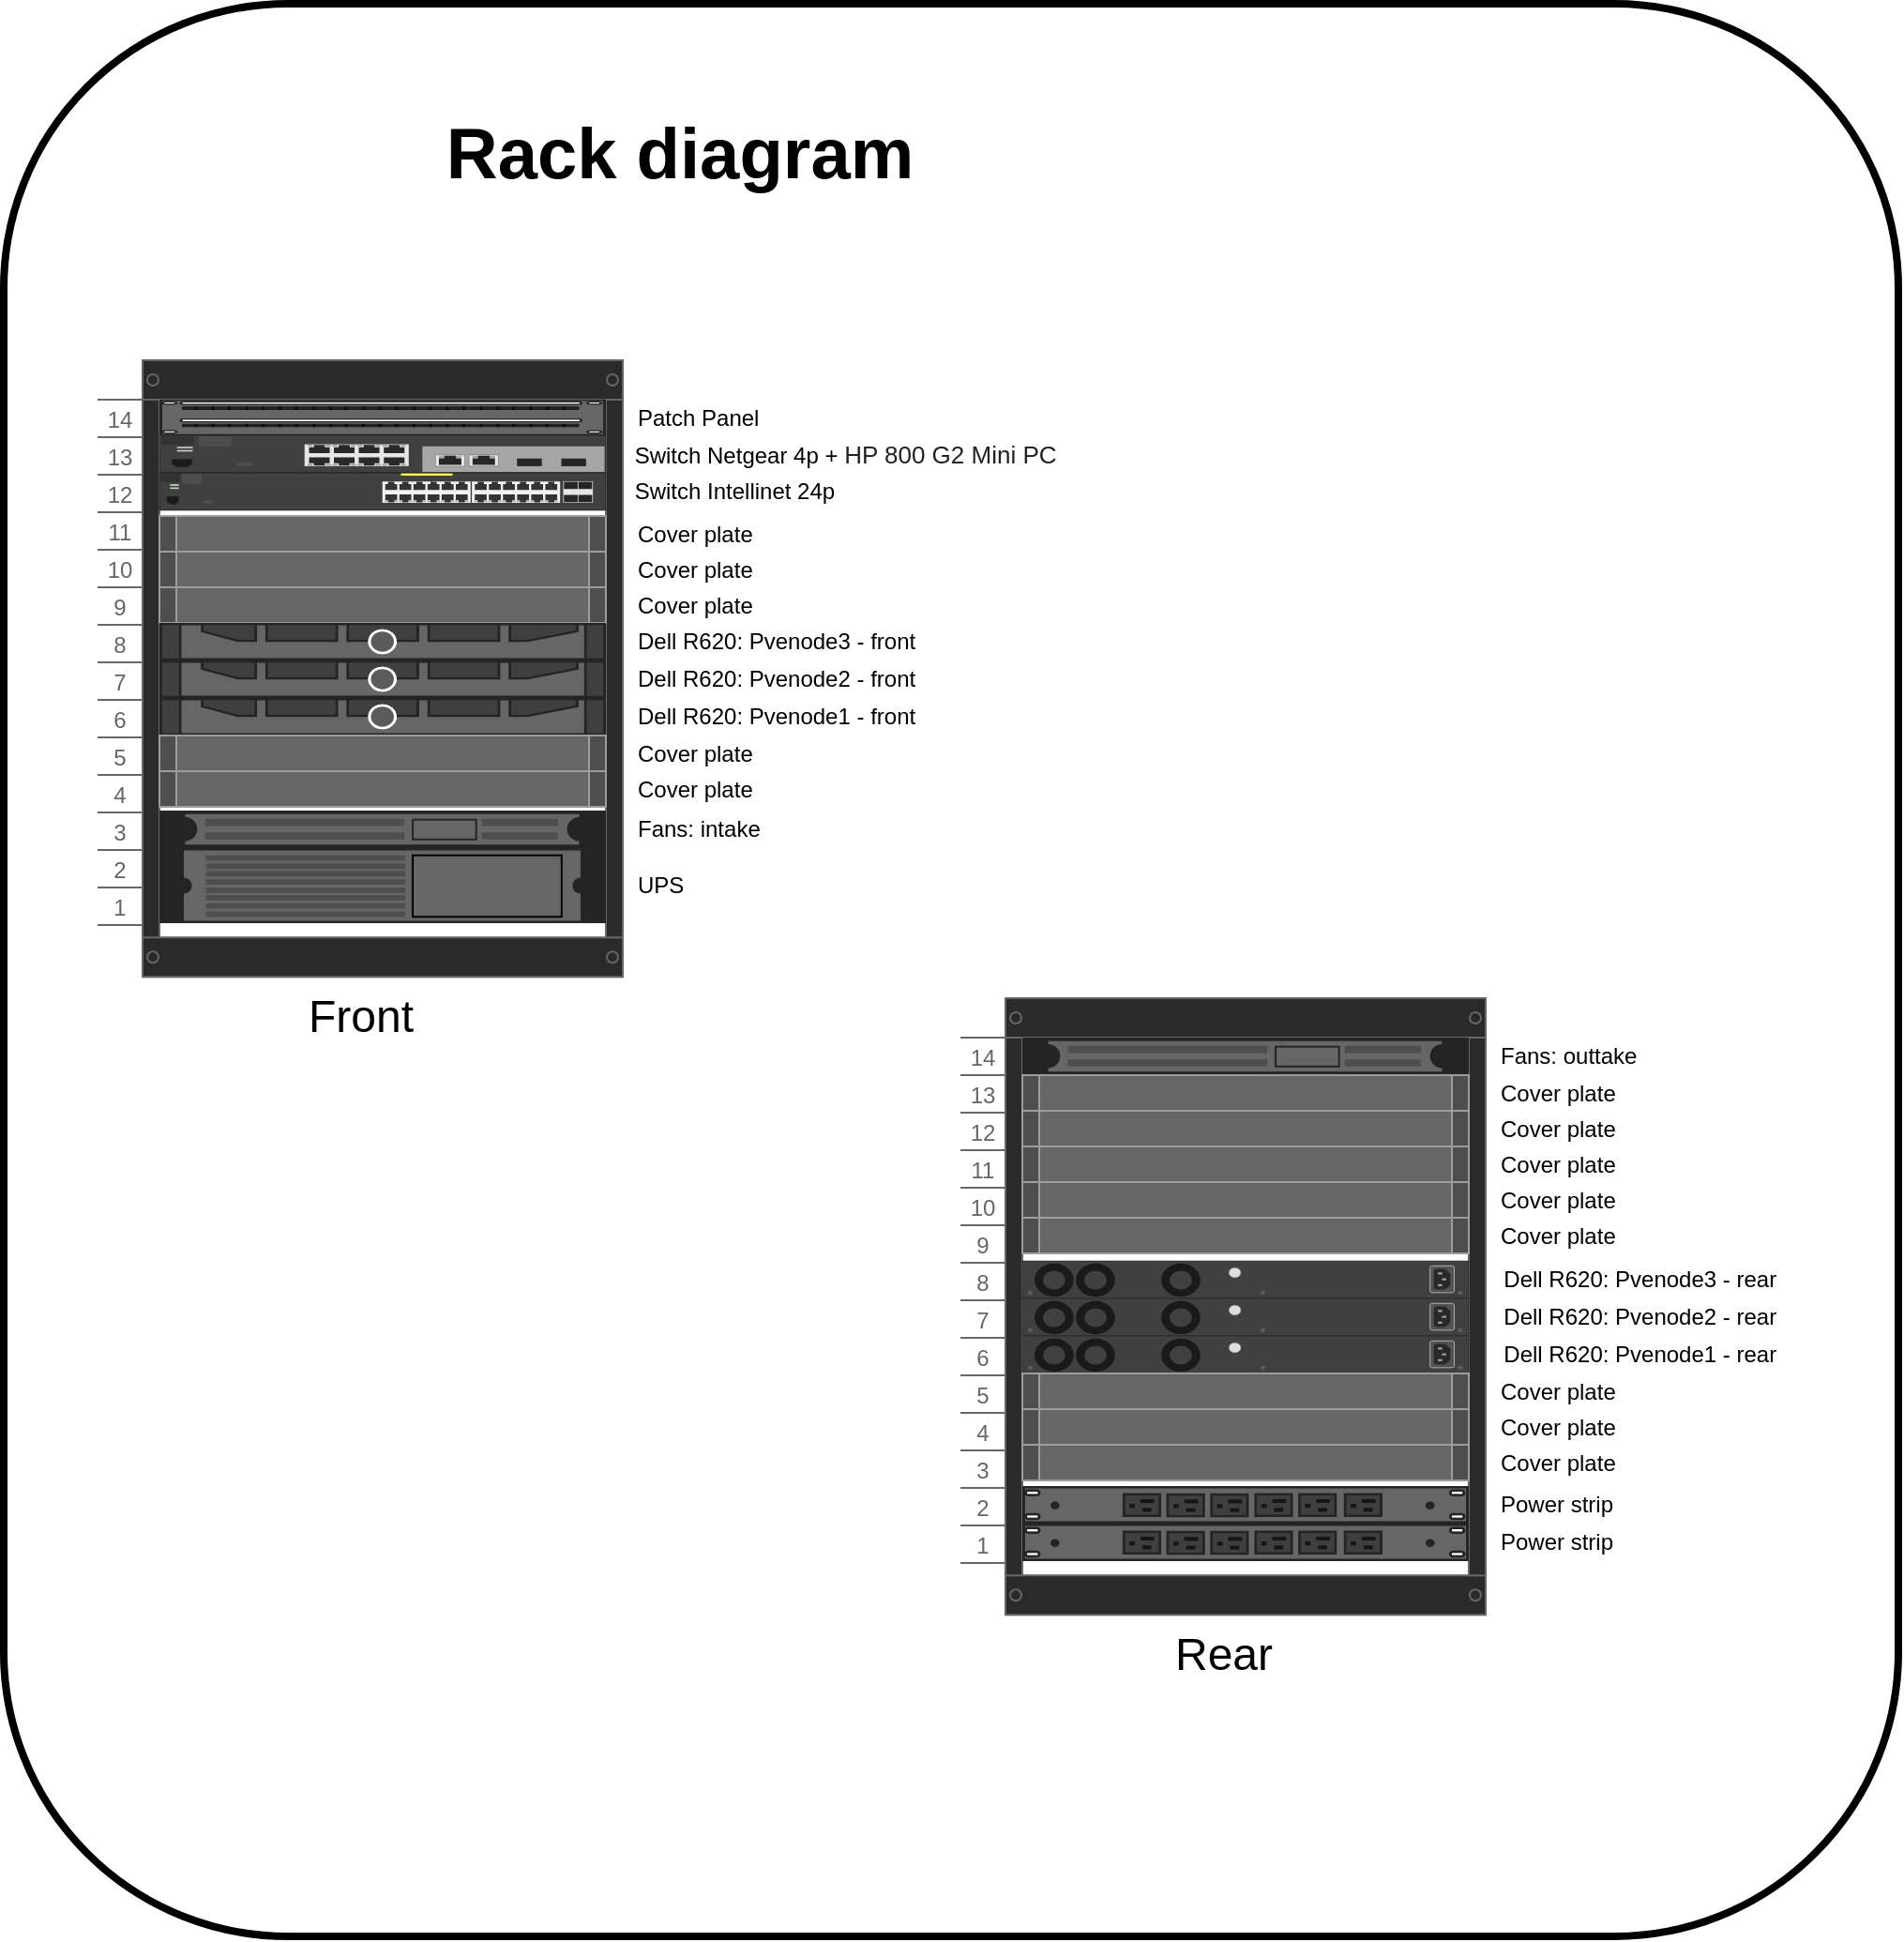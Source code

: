 <mxfile>
    <diagram id="ahZWNk10tz0PuRP8X0LK" name="Pagina-1">
        <mxGraphModel dx="674" dy="548" grid="1" gridSize="10" guides="1" tooltips="1" connect="1" arrows="1" fold="1" page="1" pageScale="1" pageWidth="1169" pageHeight="827" math="0" shadow="0">
            <root>
                <mxCell id="0"/>
                <mxCell id="1" parent="0"/>
                <mxCell id="61" value="" style="rounded=1;whiteSpace=wrap;html=1;fontSize=24;fillColor=#FFFFFF;strokeWidth=4;strokeColor=#000000;fontColor=#000000;" vertex="1" parent="1">
                    <mxGeometry x="150" y="80" width="1010" height="1030" as="geometry"/>
                </mxCell>
                <mxCell id="2" value="Front" style="strokeColor=#666666;html=1;verticalLabelPosition=bottom;labelBackgroundColor=none;verticalAlign=top;outlineConnect=0;shadow=0;dashed=0;shape=mxgraph.rackGeneral.container;fillColor2=#2A2A2A;container=1;collapsible=0;childLayout=rack;allowGaps=1;marginLeft=33;marginRight=9;marginTop=21;marginBottom=22;textColor=#666666;numDisp=ascend;fontSize=24;fontColor=#000000;gradientColor=none;" parent="1" vertex="1">
                    <mxGeometry x="200" y="270" width="280" height="328.6" as="geometry"/>
                </mxCell>
                <mxCell id="8" value="Patch Panel" style="strokeColor=#9C9C9C;html=1;labelPosition=right;align=left;spacingLeft=15;shadow=0;dashed=0;outlineConnect=0;shape=mxgraph.rack.general.cat5e_enhanced_patch_panel_48_ports;fontColor=#000000;fillColor=#666666;" parent="2" vertex="1">
                    <mxGeometry x="33" y="21" width="238" height="19" as="geometry"/>
                </mxCell>
                <mxCell id="17" value="&amp;nbsp; &amp;nbsp; Switch Netgear 4p +&amp;nbsp;&lt;span style=&quot;color: rgb(34 , 34 , 34) ; font-family: &amp;#34;arial&amp;#34; , &amp;#34;helvetica&amp;#34; , sans-serif ; font-size: small ; background-color: rgb(255 , 255 , 255)&quot;&gt;HP 800 G2 Mini PC&lt;/span&gt;" style="html=1;verticalLabelPosition=middle;verticalAlign=middle;outlineConnect=0;shadow=0;dashed=0;shape=mxgraph.rack.hpe_aruba.switches.j9777a_2530_8g_front;gradientColor=none;labelPosition=right;align=left;fontColor=#000000;fillColor=#666666;strokeColor=#9C9C9C;" parent="2" vertex="1">
                    <mxGeometry x="33" y="40" width="238" height="20" as="geometry"/>
                </mxCell>
                <mxCell id="54" value="Cover plate" style="strokeColor=#9C9C9C;html=1;labelPosition=right;align=left;spacingLeft=15;shadow=0;dashed=0;outlineConnect=0;shape=mxgraph.rackGeneral.plate;fillColor=#666666;labelBackgroundColor=none;fontColor=#000000;" parent="2" vertex="1">
                    <mxGeometry x="33" y="83" width="238" height="19" as="geometry"/>
                </mxCell>
                <mxCell id="55" value="Cover plate" style="strokeColor=#9C9C9C;html=1;labelPosition=right;align=left;spacingLeft=15;shadow=0;dashed=0;outlineConnect=0;shape=mxgraph.rackGeneral.plate;fillColor=#666666;labelBackgroundColor=none;fontColor=#000000;" parent="2" vertex="1">
                    <mxGeometry x="33" y="102" width="238" height="19" as="geometry"/>
                </mxCell>
                <mxCell id="56" value="Cover plate" style="strokeColor=#9C9C9C;html=1;labelPosition=right;align=left;spacingLeft=15;shadow=0;dashed=0;outlineConnect=0;shape=mxgraph.rackGeneral.plate;fillColor=#666666;labelBackgroundColor=none;fontColor=#000000;" parent="2" vertex="1">
                    <mxGeometry x="33" y="121" width="238" height="19" as="geometry"/>
                </mxCell>
                <mxCell id="7" value="&lt;span style=&quot;font-family: helvetica; font-size: 12px; font-style: normal; font-weight: 400; letter-spacing: normal; text-align: left; text-indent: 0px; text-transform: none; word-spacing: 0px; display: inline; float: none;&quot;&gt;Dell R620: Pvenode3 - front&lt;/span&gt;" style="strokeColor=#9C9C9C;html=1;labelPosition=right;align=left;spacingLeft=15;shadow=0;dashed=0;outlineConnect=0;shape=mxgraph.rack.dell.dell_poweredge_1u;fontColor=#000000;fillColor=#666666;" parent="2" vertex="1">
                    <mxGeometry x="33" y="140" width="238" height="20" as="geometry"/>
                </mxCell>
                <mxCell id="9" value="&amp;nbsp; &amp;nbsp; Switch Intellinet 24p" style="html=1;verticalLabelPosition=middle;verticalAlign=middle;outlineConnect=0;shadow=0;dashed=0;shape=mxgraph.rack.hpe_aruba.switches.j9773a_2530_24g_poeplus_switch;labelPosition=right;align=left;spacingLeft=0;fontColor=#000000;fillColor=#666666;strokeColor=#9C9C9C;" parent="2" vertex="1">
                    <mxGeometry x="33" y="60" width="238" height="20" as="geometry"/>
                </mxCell>
                <mxCell id="6" value="&lt;span style=&quot;font-family: helvetica; font-size: 12px; font-style: normal; font-weight: 400; letter-spacing: normal; text-align: left; text-indent: 0px; text-transform: none; word-spacing: 0px; display: inline; float: none;&quot;&gt;Dell R620: Pvenode2 - front&lt;/span&gt;" style="strokeColor=#9C9C9C;html=1;labelPosition=right;align=left;spacingLeft=15;shadow=0;dashed=0;outlineConnect=0;shape=mxgraph.rack.dell.dell_poweredge_1u;fontColor=#000000;fillColor=#666666;" parent="2" vertex="1">
                    <mxGeometry x="33" y="160" width="238" height="20" as="geometry"/>
                </mxCell>
                <mxCell id="5" value="Dell R620: Pvenode1 - front" style="strokeColor=#9C9C9C;html=1;labelPosition=right;align=left;spacingLeft=15;shadow=0;dashed=0;outlineConnect=0;shape=mxgraph.rack.dell.dell_poweredge_1u;fontColor=#000000;fillColor=#666666;" parent="2" vertex="1">
                    <mxGeometry x="33" y="180" width="238" height="20" as="geometry"/>
                </mxCell>
                <mxCell id="51" value="Cover plate" style="strokeColor=#9C9C9C;html=1;labelPosition=right;align=left;spacingLeft=15;shadow=0;dashed=0;outlineConnect=0;shape=mxgraph.rackGeneral.plate;fillColor=#666666;labelBackgroundColor=none;fontColor=#000000;" parent="2" vertex="1">
                    <mxGeometry x="33" y="200" width="238" height="19" as="geometry"/>
                </mxCell>
                <mxCell id="52" value="Cover plate" style="strokeColor=#9C9C9C;html=1;labelPosition=right;align=left;spacingLeft=15;shadow=0;dashed=0;outlineConnect=0;shape=mxgraph.rackGeneral.plate;fillColor=#666666;labelBackgroundColor=none;fontColor=#000000;" parent="2" vertex="1">
                    <mxGeometry x="33" y="219" width="238" height="19" as="geometry"/>
                </mxCell>
                <mxCell id="4" value="Fans: intake" style="shape=mxgraph.rack.apc.apc_smart_ups_750_va_1u;html=1;labelPosition=right;align=left;spacingLeft=15;dashed=0;shadow=0;fillColor=#666666;fontColor=#000000;strokeColor=#9C9C9C;" parent="2" vertex="1">
                    <mxGeometry x="33" y="240" width="238" height="20" as="geometry"/>
                </mxCell>
                <mxCell id="3" value="UPS" style="shape=mxgraph.rack.apc.apc_smart_ups_1000-3000_va_2u;html=1;labelPosition=right;align=left;spacingLeft=15;dashed=0;shadow=0;fillColor=#666666;fontColor=#000000;strokeColor=#9C9C9C;" parent="2" vertex="1">
                    <mxGeometry x="33" y="260" width="238" height="40" as="geometry"/>
                </mxCell>
                <mxCell id="18" value="Rear" style="strokeColor=#666666;html=1;verticalLabelPosition=bottom;labelBackgroundColor=none;verticalAlign=top;outlineConnect=0;shadow=0;dashed=0;shape=mxgraph.rackGeneral.container;fillColor2=#2A2A2A;container=1;collapsible=0;childLayout=rack;allowGaps=1;marginLeft=33;marginRight=9;marginTop=21;marginBottom=22;textColor=#666666;numDisp=ascend;fontSize=24;fontColor=#000000;" parent="1" vertex="1">
                    <mxGeometry x="660" y="610" width="280" height="328.6" as="geometry"/>
                </mxCell>
                <mxCell id="33" value="Fans: outtake" style="shape=mxgraph.rack.apc.apc_smart_ups_750_va_1u;html=1;labelPosition=right;align=left;spacingLeft=15;dashed=0;shadow=0;fillColor=#666666;fontColor=#000000;strokeColor=#9C9C9C;" parent="18" vertex="1">
                    <mxGeometry x="33" y="21" width="238" height="20" as="geometry"/>
                </mxCell>
                <mxCell id="37" value="Cover plate" style="strokeColor=#9C9C9C;html=1;labelPosition=right;align=left;spacingLeft=15;shadow=0;dashed=0;outlineConnect=0;shape=mxgraph.rackGeneral.plate;fillColor=#666666;labelBackgroundColor=none;fontColor=#000000;" parent="18" vertex="1">
                    <mxGeometry x="33" y="41" width="238" height="19" as="geometry"/>
                </mxCell>
                <mxCell id="42" value="Cover plate" style="strokeColor=#9C9C9C;html=1;labelPosition=right;align=left;spacingLeft=15;shadow=0;dashed=0;outlineConnect=0;shape=mxgraph.rackGeneral.plate;fillColor=#666666;labelBackgroundColor=none;fontColor=#000000;" parent="18" vertex="1">
                    <mxGeometry x="33" y="60" width="238" height="19" as="geometry"/>
                </mxCell>
                <mxCell id="43" value="Cover plate" style="strokeColor=#9C9C9C;html=1;labelPosition=right;align=left;spacingLeft=15;shadow=0;dashed=0;outlineConnect=0;shape=mxgraph.rackGeneral.plate;fillColor=#666666;labelBackgroundColor=none;fontColor=#000000;" parent="18" vertex="1">
                    <mxGeometry x="33" y="79" width="238" height="19" as="geometry"/>
                </mxCell>
                <mxCell id="44" value="Cover plate" style="strokeColor=#9C9C9C;html=1;labelPosition=right;align=left;spacingLeft=15;shadow=0;dashed=0;outlineConnect=0;shape=mxgraph.rackGeneral.plate;fillColor=#666666;labelBackgroundColor=none;fontColor=#000000;" parent="18" vertex="1">
                    <mxGeometry x="33" y="98" width="238" height="19" as="geometry"/>
                </mxCell>
                <mxCell id="45" value="Cover plate" style="strokeColor=#9C9C9C;html=1;labelPosition=right;align=left;spacingLeft=15;shadow=0;dashed=0;outlineConnect=0;shape=mxgraph.rackGeneral.plate;fillColor=#666666;labelBackgroundColor=none;fontColor=#000000;" parent="18" vertex="1">
                    <mxGeometry x="33" y="117" width="238" height="19" as="geometry"/>
                </mxCell>
                <mxCell id="31" value="&lt;span style=&quot;font-family: helvetica; font-size: 12px; font-style: normal; font-weight: 400; letter-spacing: normal; text-align: left; text-indent: 0px; text-transform: none; word-spacing: 0px; display: inline; float: none;&quot;&gt;&amp;nbsp; &amp;nbsp; &amp;nbsp;Dell R620: Pvenode3 - rear&lt;/span&gt;" style="html=1;verticalLabelPosition=middle;verticalAlign=middle;outlineConnect=0;shadow=0;dashed=0;shape=mxgraph.rack.hpe_aruba.switches.jl724a_aruba_6200f_24_port_1gbe_and_4_port_sfpplus_switch_rear;gradientColor=none;labelPosition=right;align=left;fontColor=#000000;fillColor=#666666;strokeColor=#9C9C9C;" parent="18" vertex="1">
                    <mxGeometry x="33" y="140" width="238" height="20" as="geometry"/>
                </mxCell>
                <mxCell id="30" value="&lt;span style=&quot;font-family: helvetica; font-size: 12px; font-style: normal; font-weight: 400; letter-spacing: normal; text-align: left; text-indent: 0px; text-transform: none; word-spacing: 0px; display: inline; float: none;&quot;&gt;&amp;nbsp; &amp;nbsp; &amp;nbsp;Dell R620: Pvenode2 - rear&lt;/span&gt;" style="html=1;verticalLabelPosition=middle;verticalAlign=middle;outlineConnect=0;shadow=0;dashed=0;shape=mxgraph.rack.hpe_aruba.switches.jl724a_aruba_6200f_24_port_1gbe_and_4_port_sfpplus_switch_rear;gradientColor=none;labelPosition=right;align=left;fontColor=#000000;fillColor=#666666;strokeColor=#9C9C9C;" parent="18" vertex="1">
                    <mxGeometry x="33" y="160" width="238" height="20" as="geometry"/>
                </mxCell>
                <mxCell id="29" value="&amp;nbsp; &amp;nbsp; &amp;nbsp;Dell R620: Pvenode1 - rear" style="html=1;verticalLabelPosition=middle;verticalAlign=middle;outlineConnect=0;shadow=0;dashed=0;shape=mxgraph.rack.hpe_aruba.switches.jl724a_aruba_6200f_24_port_1gbe_and_4_port_sfpplus_switch_rear;gradientColor=none;labelPosition=right;align=left;fontColor=#000000;fillColor=#666666;strokeColor=#9C9C9C;" parent="18" vertex="1">
                    <mxGeometry x="33" y="180" width="238" height="20" as="geometry"/>
                </mxCell>
                <mxCell id="47" value="Cover plate" style="strokeColor=#9C9C9C;html=1;labelPosition=right;align=left;spacingLeft=15;shadow=0;dashed=0;outlineConnect=0;shape=mxgraph.rackGeneral.plate;fillColor=#666666;labelBackgroundColor=none;fontColor=#000000;" parent="18" vertex="1">
                    <mxGeometry x="33" y="200" width="238" height="19" as="geometry"/>
                </mxCell>
                <mxCell id="48" value="Cover plate" style="strokeColor=#9C9C9C;html=1;labelPosition=right;align=left;spacingLeft=15;shadow=0;dashed=0;outlineConnect=0;shape=mxgraph.rackGeneral.plate;fillColor=#666666;labelBackgroundColor=none;fontColor=#000000;" parent="18" vertex="1">
                    <mxGeometry x="33" y="219" width="238" height="19" as="geometry"/>
                </mxCell>
                <mxCell id="49" value="Cover plate" style="strokeColor=#9C9C9C;html=1;labelPosition=right;align=left;spacingLeft=15;shadow=0;dashed=0;outlineConnect=0;shape=mxgraph.rackGeneral.plate;fillColor=#666666;labelBackgroundColor=none;fontColor=#000000;" parent="18" vertex="1">
                    <mxGeometry x="33" y="238" width="238" height="19" as="geometry"/>
                </mxCell>
                <mxCell id="28" value="&lt;span style=&quot;font-family: &amp;#34;helvetica&amp;#34; ; font-size: 12px ; font-style: normal ; font-weight: 400 ; letter-spacing: normal ; text-align: left ; text-indent: 0px ; text-transform: none ; word-spacing: 0px ; display: inline ; float: none&quot;&gt;Power strip&lt;/span&gt;" style="strokeColor=#9C9C9C;html=1;labelPosition=right;align=left;spacingLeft=15;shadow=0;dashed=0;outlineConnect=0;shape=mxgraph.rack.dell.power_strip;gradientColor=none;fontColor=#000000;fillColor=#666666;" parent="18" vertex="1">
                    <mxGeometry x="33" y="260" width="238" height="20" as="geometry"/>
                </mxCell>
                <mxCell id="27" value="Power strip" style="strokeColor=#9C9C9C;html=1;labelPosition=right;align=left;spacingLeft=15;shadow=0;dashed=0;outlineConnect=0;shape=mxgraph.rack.dell.power_strip;gradientColor=none;fontColor=#000000;fillColor=#666666;" parent="18" vertex="1">
                    <mxGeometry x="33" y="280" width="238" height="20" as="geometry"/>
                </mxCell>
                <mxCell id="58" value="&lt;font style=&quot;font-size: 38px&quot;&gt;Rack diagram&lt;/font&gt;" style="text;strokeColor=none;fillColor=none;html=1;fontSize=24;fontStyle=1;verticalAlign=middle;align=center;labelBackgroundColor=none;fontColor=#000000;" parent="1" vertex="1">
                    <mxGeometry x="460" y="140" width="100" height="40" as="geometry"/>
                </mxCell>
            </root>
        </mxGraphModel>
    </diagram>
</mxfile>